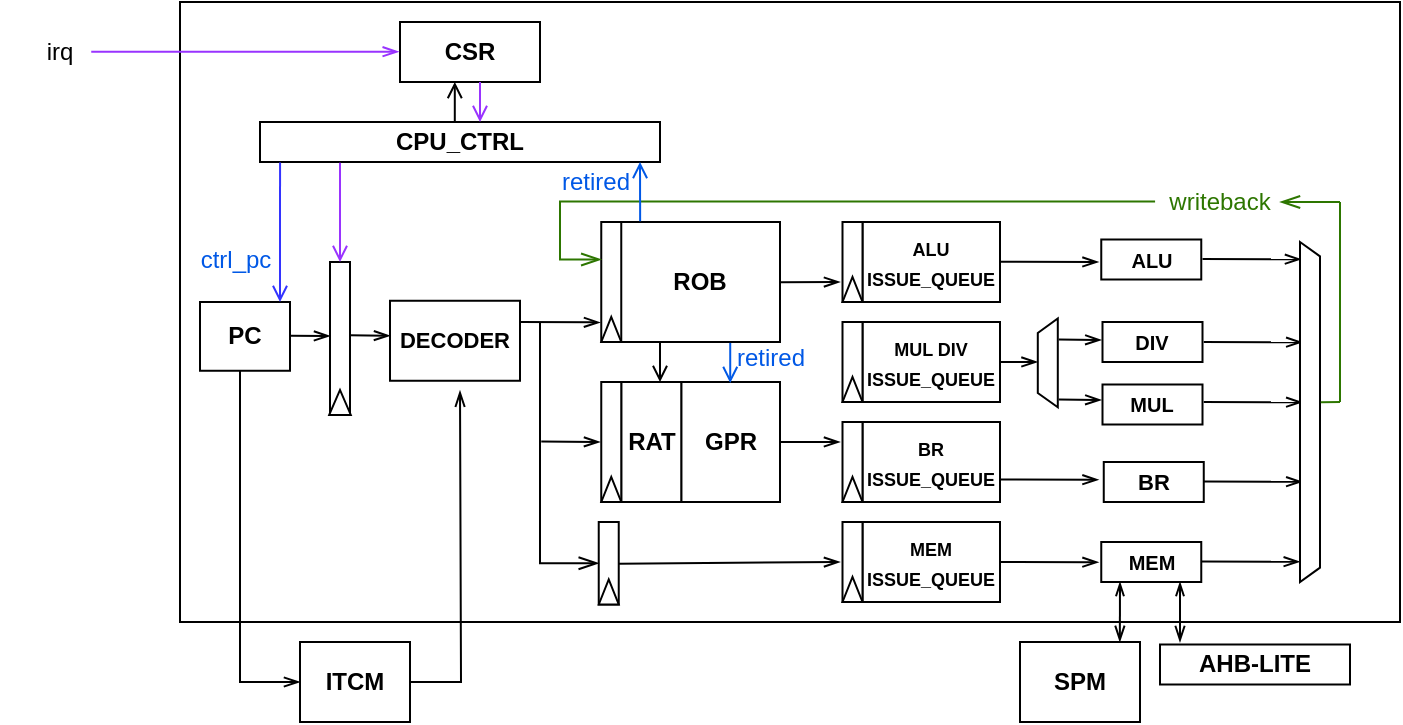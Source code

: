 <mxfile version="24.6.4" type="github">
  <diagram name="第 1 页" id="fEb1IyrYEgDe7DwO1vwY">
    <mxGraphModel dx="893" dy="545" grid="1" gridSize="10" guides="1" tooltips="1" connect="1" arrows="1" fold="1" page="1" pageScale="1" pageWidth="827" pageHeight="1169" math="0" shadow="0">
      <root>
        <mxCell id="0" />
        <mxCell id="1" parent="0" />
        <mxCell id="5AGEQEA2AvRhdP6d84Hz-26" value="" style="rounded=0;whiteSpace=wrap;html=1;" vertex="1" parent="1">
          <mxGeometry x="90" y="140" width="610" height="310" as="geometry" />
        </mxCell>
        <mxCell id="k2Kqei5t1mAjc9XMEyLe-53" value="&lt;b&gt;GPR&lt;/b&gt;" style="rounded=0;whiteSpace=wrap;html=1;" parent="1" vertex="1">
          <mxGeometry x="340.63" y="330" width="49.37" height="60" as="geometry" />
        </mxCell>
        <mxCell id="k2Kqei5t1mAjc9XMEyLe-61" value="" style="edgeStyle=orthogonalEdgeStyle;rounded=0;orthogonalLoop=1;jettySize=auto;html=1;endArrow=openThin;endFill=0;entryX=0;entryY=0.5;entryDx=0;entryDy=0;" parent="1" source="k2Kqei5t1mAjc9XMEyLe-1" target="k2Kqei5t1mAjc9XMEyLe-8" edge="1">
          <mxGeometry relative="1" as="geometry">
            <mxPoint x="140" y="394.38" as="targetPoint" />
            <Array as="points">
              <mxPoint x="120" y="480" />
            </Array>
          </mxGeometry>
        </mxCell>
        <mxCell id="k2Kqei5t1mAjc9XMEyLe-1" value="&lt;b&gt;PC&lt;/b&gt;" style="rounded=0;whiteSpace=wrap;html=1;" parent="1" vertex="1">
          <mxGeometry x="100" y="290" width="45" height="34.38" as="geometry" />
        </mxCell>
        <mxCell id="k2Kqei5t1mAjc9XMEyLe-5" value="&lt;b&gt;&lt;font style=&quot;font-size: 11px;&quot;&gt;DECODER&lt;/font&gt;&lt;/b&gt;" style="rounded=0;whiteSpace=wrap;html=1;" parent="1" vertex="1">
          <mxGeometry x="195" y="289.38" width="65" height="40" as="geometry" />
        </mxCell>
        <mxCell id="k2Kqei5t1mAjc9XMEyLe-6" value="" style="group" parent="1" vertex="1" connectable="0">
          <mxGeometry x="165" y="270" width="11.25" height="75.63" as="geometry" />
        </mxCell>
        <mxCell id="k2Kqei5t1mAjc9XMEyLe-3" value="" style="rounded=0;whiteSpace=wrap;html=1;" parent="k2Kqei5t1mAjc9XMEyLe-6" vertex="1">
          <mxGeometry width="10" height="75.63" as="geometry" />
        </mxCell>
        <mxCell id="k2Kqei5t1mAjc9XMEyLe-55" value="" style="triangle;whiteSpace=wrap;html=1;rotation=-90;" parent="k2Kqei5t1mAjc9XMEyLe-6" vertex="1">
          <mxGeometry x="-1.25" y="64.826" width="12.5" height="10.804" as="geometry" />
        </mxCell>
        <mxCell id="k2Kqei5t1mAjc9XMEyLe-62" value="" style="edgeStyle=orthogonalEdgeStyle;rounded=0;orthogonalLoop=1;jettySize=auto;html=1;endArrow=openThin;endFill=0;" parent="1" source="k2Kqei5t1mAjc9XMEyLe-8" edge="1">
          <mxGeometry relative="1" as="geometry">
            <mxPoint x="230" y="334.38" as="targetPoint" />
          </mxGeometry>
        </mxCell>
        <mxCell id="k2Kqei5t1mAjc9XMEyLe-8" value="&lt;b&gt;ITCM&lt;/b&gt;" style="rounded=0;whiteSpace=wrap;html=1;" parent="1" vertex="1">
          <mxGeometry x="150" y="460" width="55" height="40" as="geometry" />
        </mxCell>
        <mxCell id="k2Kqei5t1mAjc9XMEyLe-10" value="&lt;b&gt;RAT&lt;/b&gt;" style="rounded=0;whiteSpace=wrap;html=1;" parent="1" vertex="1">
          <mxGeometry x="310.63" y="330" width="30" height="60" as="geometry" />
        </mxCell>
        <mxCell id="k2Kqei5t1mAjc9XMEyLe-11" value="" style="rounded=0;whiteSpace=wrap;html=1;" parent="1" vertex="1">
          <mxGeometry x="300.63" y="330" width="10" height="60" as="geometry" />
        </mxCell>
        <mxCell id="k2Kqei5t1mAjc9XMEyLe-12" value="" style="triangle;whiteSpace=wrap;html=1;rotation=-90;" parent="1" vertex="1">
          <mxGeometry x="299.38" y="378.75" width="12.5" height="10" as="geometry" />
        </mxCell>
        <mxCell id="k2Kqei5t1mAjc9XMEyLe-13" value="" style="endArrow=openThin;html=1;rounded=0;entryX=0;entryY=0.406;entryDx=0;entryDy=0;endFill=0;entryPerimeter=0;" parent="1" edge="1">
          <mxGeometry width="50" height="50" relative="1" as="geometry">
            <mxPoint x="260" y="300" as="sourcePoint" />
            <mxPoint x="300" y="300.19" as="targetPoint" />
          </mxGeometry>
        </mxCell>
        <mxCell id="k2Kqei5t1mAjc9XMEyLe-15" value="" style="endArrow=openThin;html=1;rounded=0;endFill=0;" parent="1" edge="1">
          <mxGeometry width="50" height="50" relative="1" as="geometry">
            <mxPoint x="175" y="306.68" as="sourcePoint" />
            <mxPoint x="195" y="306.88" as="targetPoint" />
          </mxGeometry>
        </mxCell>
        <mxCell id="k2Kqei5t1mAjc9XMEyLe-17" value="&lt;b&gt;ROB&lt;/b&gt;" style="rounded=0;whiteSpace=wrap;html=1;" parent="1" vertex="1">
          <mxGeometry x="310" y="250" width="80" height="60" as="geometry" />
        </mxCell>
        <mxCell id="k2Kqei5t1mAjc9XMEyLe-18" value="" style="rounded=0;whiteSpace=wrap;html=1;" parent="1" vertex="1">
          <mxGeometry x="300.63" y="250" width="10" height="60" as="geometry" />
        </mxCell>
        <mxCell id="k2Kqei5t1mAjc9XMEyLe-19" value="" style="triangle;whiteSpace=wrap;html=1;rotation=-90;" parent="1" vertex="1">
          <mxGeometry x="299.38" y="298.75" width="12.5" height="10" as="geometry" />
        </mxCell>
        <mxCell id="k2Kqei5t1mAjc9XMEyLe-21" value="" style="rounded=0;whiteSpace=wrap;html=1;" parent="1" vertex="1">
          <mxGeometry x="299.37" y="400" width="10" height="41.25" as="geometry" />
        </mxCell>
        <mxCell id="k2Kqei5t1mAjc9XMEyLe-22" value="" style="triangle;whiteSpace=wrap;html=1;rotation=-90;" parent="1" vertex="1">
          <mxGeometry x="298.12" y="430" width="12.5" height="10" as="geometry" />
        </mxCell>
        <mxCell id="k2Kqei5t1mAjc9XMEyLe-23" value="" style="edgeStyle=segmentEdgeStyle;endArrow=openThin;html=1;curved=0;rounded=0;endSize=8;startSize=8;endFill=0;entryX=0;entryY=0.5;entryDx=0;entryDy=0;" parent="1" target="k2Kqei5t1mAjc9XMEyLe-21" edge="1">
          <mxGeometry width="50" height="50" relative="1" as="geometry">
            <mxPoint x="270" y="300" as="sourcePoint" />
            <mxPoint x="300.63" y="290" as="targetPoint" />
            <Array as="points">
              <mxPoint x="270" y="340" />
              <mxPoint x="270" y="390" />
            </Array>
          </mxGeometry>
        </mxCell>
        <mxCell id="k2Kqei5t1mAjc9XMEyLe-24" value="&lt;font style=&quot;font-size: 9px;&quot;&gt;&lt;b&gt;ALU&lt;br&gt;ISSUE_QUEUE&lt;/b&gt;&lt;/font&gt;" style="rounded=0;whiteSpace=wrap;html=1;" parent="1" vertex="1">
          <mxGeometry x="431.25" y="250" width="68.75" height="40" as="geometry" />
        </mxCell>
        <mxCell id="k2Kqei5t1mAjc9XMEyLe-25" value="" style="rounded=0;whiteSpace=wrap;html=1;" parent="1" vertex="1">
          <mxGeometry x="421.25" y="250" width="10" height="40" as="geometry" />
        </mxCell>
        <mxCell id="k2Kqei5t1mAjc9XMEyLe-26" value="" style="triangle;whiteSpace=wrap;html=1;rotation=-90;" parent="1" vertex="1">
          <mxGeometry x="420" y="278.75" width="12.5" height="10" as="geometry" />
        </mxCell>
        <mxCell id="k2Kqei5t1mAjc9XMEyLe-27" value="&lt;font style=&quot;font-size: 9px;&quot;&gt;&lt;b&gt;MUL DIV&lt;br&gt;ISSUE_QUEUE&lt;/b&gt;&lt;/font&gt;" style="rounded=0;whiteSpace=wrap;html=1;" parent="1" vertex="1">
          <mxGeometry x="431.25" y="300" width="68.75" height="40" as="geometry" />
        </mxCell>
        <mxCell id="k2Kqei5t1mAjc9XMEyLe-28" value="" style="rounded=0;whiteSpace=wrap;html=1;" parent="1" vertex="1">
          <mxGeometry x="421.25" y="300" width="10" height="40" as="geometry" />
        </mxCell>
        <mxCell id="k2Kqei5t1mAjc9XMEyLe-29" value="" style="triangle;whiteSpace=wrap;html=1;rotation=-90;" parent="1" vertex="1">
          <mxGeometry x="420" y="328.75" width="12.5" height="10" as="geometry" />
        </mxCell>
        <mxCell id="k2Kqei5t1mAjc9XMEyLe-30" value="&lt;font style=&quot;font-size: 9px;&quot;&gt;&lt;b&gt;BR&lt;br&gt;ISSUE_QUEUE&lt;/b&gt;&lt;/font&gt;" style="rounded=0;whiteSpace=wrap;html=1;" parent="1" vertex="1">
          <mxGeometry x="431.25" y="350" width="68.75" height="40" as="geometry" />
        </mxCell>
        <mxCell id="k2Kqei5t1mAjc9XMEyLe-31" value="" style="rounded=0;whiteSpace=wrap;html=1;" parent="1" vertex="1">
          <mxGeometry x="421.25" y="350" width="10" height="40" as="geometry" />
        </mxCell>
        <mxCell id="k2Kqei5t1mAjc9XMEyLe-32" value="" style="triangle;whiteSpace=wrap;html=1;rotation=-90;" parent="1" vertex="1">
          <mxGeometry x="420" y="378.75" width="12.5" height="10" as="geometry" />
        </mxCell>
        <mxCell id="k2Kqei5t1mAjc9XMEyLe-33" value="&lt;font style=&quot;font-size: 9px;&quot;&gt;&lt;b&gt;MEM&lt;br&gt;ISSUE_QUEUE&lt;/b&gt;&lt;/font&gt;" style="rounded=0;whiteSpace=wrap;html=1;" parent="1" vertex="1">
          <mxGeometry x="431.25" y="400" width="68.75" height="40" as="geometry" />
        </mxCell>
        <mxCell id="k2Kqei5t1mAjc9XMEyLe-34" value="" style="rounded=0;whiteSpace=wrap;html=1;" parent="1" vertex="1">
          <mxGeometry x="421.25" y="400" width="10" height="40" as="geometry" />
        </mxCell>
        <mxCell id="k2Kqei5t1mAjc9XMEyLe-35" value="" style="triangle;whiteSpace=wrap;html=1;rotation=-90;" parent="1" vertex="1">
          <mxGeometry x="420" y="428.75" width="12.5" height="10" as="geometry" />
        </mxCell>
        <mxCell id="k2Kqei5t1mAjc9XMEyLe-36" value="&lt;font size=&quot;1&quot; style=&quot;&quot;&gt;&lt;b style=&quot;&quot;&gt;ALU&lt;/b&gt;&lt;/font&gt;" style="rounded=0;whiteSpace=wrap;html=1;" parent="1" vertex="1">
          <mxGeometry x="550.63" y="258.75" width="50" height="20" as="geometry" />
        </mxCell>
        <mxCell id="k2Kqei5t1mAjc9XMEyLe-37" value="&lt;font size=&quot;1&quot; style=&quot;&quot;&gt;&lt;b style=&quot;&quot;&gt;MUL&lt;/b&gt;&lt;/font&gt;" style="rounded=0;whiteSpace=wrap;html=1;" parent="1" vertex="1">
          <mxGeometry x="551.25" y="331.25" width="50" height="20" as="geometry" />
        </mxCell>
        <mxCell id="k2Kqei5t1mAjc9XMEyLe-38" value="&lt;font size=&quot;1&quot; style=&quot;&quot;&gt;&lt;b style=&quot;font-size: 11px;&quot;&gt;BR&lt;/b&gt;&lt;/font&gt;" style="rounded=0;whiteSpace=wrap;html=1;" parent="1" vertex="1">
          <mxGeometry x="551.88" y="370" width="50" height="20" as="geometry" />
        </mxCell>
        <mxCell id="k2Kqei5t1mAjc9XMEyLe-39" value="&lt;font size=&quot;1&quot; style=&quot;&quot;&gt;&lt;b style=&quot;&quot;&gt;MEM&lt;/b&gt;&lt;/font&gt;" style="rounded=0;whiteSpace=wrap;html=1;" parent="1" vertex="1">
          <mxGeometry x="550.63" y="410" width="50" height="20" as="geometry" />
        </mxCell>
        <mxCell id="k2Kqei5t1mAjc9XMEyLe-40" value="&lt;font size=&quot;1&quot; style=&quot;&quot;&gt;&lt;b style=&quot;&quot;&gt;DIV&lt;/b&gt;&lt;/font&gt;" style="rounded=0;whiteSpace=wrap;html=1;" parent="1" vertex="1">
          <mxGeometry x="551.25" y="300" width="50" height="20" as="geometry" />
        </mxCell>
        <mxCell id="k2Kqei5t1mAjc9XMEyLe-42" value="" style="shape=trapezoid;perimeter=trapezoidPerimeter;whiteSpace=wrap;html=1;fixedSize=1;rotation=-90;size=7.18;" parent="1" vertex="1">
          <mxGeometry x="501.71" y="315.46" width="44.38" height="10" as="geometry" />
        </mxCell>
        <mxCell id="k2Kqei5t1mAjc9XMEyLe-44" value="" style="endArrow=openThin;html=1;rounded=0;endFill=0;" parent="1" edge="1">
          <mxGeometry width="50" height="50" relative="1" as="geometry">
            <mxPoint x="500" y="320" as="sourcePoint" />
            <mxPoint x="518.75" y="319.97" as="targetPoint" />
          </mxGeometry>
        </mxCell>
        <mxCell id="k2Kqei5t1mAjc9XMEyLe-45" value="" style="endArrow=openThin;html=1;rounded=0;endFill=0;" parent="1" edge="1">
          <mxGeometry width="50" height="50" relative="1" as="geometry">
            <mxPoint x="529.38" y="308.75" as="sourcePoint" />
            <mxPoint x="550.63" y="308.99" as="targetPoint" />
          </mxGeometry>
        </mxCell>
        <mxCell id="k2Kqei5t1mAjc9XMEyLe-46" value="" style="endArrow=openThin;html=1;rounded=0;endFill=0;" parent="1" edge="1">
          <mxGeometry width="50" height="50" relative="1" as="geometry">
            <mxPoint x="529.38" y="338.75" as="sourcePoint" />
            <mxPoint x="550.63" y="338.99" as="targetPoint" />
          </mxGeometry>
        </mxCell>
        <mxCell id="k2Kqei5t1mAjc9XMEyLe-50" value="" style="endArrow=openThin;html=1;rounded=0;endFill=0;entryX=-0.029;entryY=0.709;entryDx=0;entryDy=0;entryPerimeter=0;" parent="1" edge="1">
          <mxGeometry width="50" height="50" relative="1" as="geometry">
            <mxPoint x="500" y="378.75" as="sourcePoint" />
            <mxPoint x="549.25" y="378.87" as="targetPoint" />
          </mxGeometry>
        </mxCell>
        <mxCell id="k2Kqei5t1mAjc9XMEyLe-51" value="" style="endArrow=openThin;html=1;rounded=0;endFill=0;entryX=-0.029;entryY=0.709;entryDx=0;entryDy=0;entryPerimeter=0;" parent="1" edge="1">
          <mxGeometry width="50" height="50" relative="1" as="geometry">
            <mxPoint x="500" y="420" as="sourcePoint" />
            <mxPoint x="549.25" y="420.12" as="targetPoint" />
          </mxGeometry>
        </mxCell>
        <mxCell id="k2Kqei5t1mAjc9XMEyLe-52" value="" style="endArrow=openThin;html=1;rounded=0;endFill=0;entryX=-0.029;entryY=0.709;entryDx=0;entryDy=0;entryPerimeter=0;" parent="1" edge="1">
          <mxGeometry width="50" height="50" relative="1" as="geometry">
            <mxPoint x="500" y="269.87" as="sourcePoint" />
            <mxPoint x="549.25" y="269.99" as="targetPoint" />
          </mxGeometry>
        </mxCell>
        <mxCell id="k2Kqei5t1mAjc9XMEyLe-14" value="" style="endArrow=openThin;html=1;rounded=0;endFill=0;" parent="1" edge="1">
          <mxGeometry width="50" height="50" relative="1" as="geometry">
            <mxPoint x="145" y="306.88" as="sourcePoint" />
            <mxPoint x="165" y="307.02" as="targetPoint" />
          </mxGeometry>
        </mxCell>
        <mxCell id="k2Kqei5t1mAjc9XMEyLe-56" value="&lt;b&gt;SPM&lt;/b&gt;" style="rounded=0;whiteSpace=wrap;html=1;" parent="1" vertex="1">
          <mxGeometry x="510" y="460" width="60" height="40" as="geometry" />
        </mxCell>
        <mxCell id="k2Kqei5t1mAjc9XMEyLe-59" value="" style="endArrow=open;html=1;rounded=0;endFill=0;" parent="1" edge="1">
          <mxGeometry width="50" height="50" relative="1" as="geometry">
            <mxPoint x="330" y="310" as="sourcePoint" />
            <mxPoint x="330" y="330" as="targetPoint" />
          </mxGeometry>
        </mxCell>
        <mxCell id="k2Kqei5t1mAjc9XMEyLe-66" value="" style="endArrow=openThin;html=1;rounded=0;endFill=0;" parent="1" edge="1">
          <mxGeometry width="50" height="50" relative="1" as="geometry">
            <mxPoint x="390" y="359.97" as="sourcePoint" />
            <mxPoint x="420" y="360" as="targetPoint" />
          </mxGeometry>
        </mxCell>
        <mxCell id="k2Kqei5t1mAjc9XMEyLe-67" value="" style="endArrow=openThin;html=1;rounded=0;endFill=0;" parent="1" edge="1">
          <mxGeometry width="50" height="50" relative="1" as="geometry">
            <mxPoint x="390" y="280.16" as="sourcePoint" />
            <mxPoint x="420" y="280" as="targetPoint" />
          </mxGeometry>
        </mxCell>
        <mxCell id="k2Kqei5t1mAjc9XMEyLe-68" value="" style="endArrow=openThin;html=1;rounded=0;endFill=0;" parent="1" edge="1">
          <mxGeometry width="50" height="50" relative="1" as="geometry">
            <mxPoint x="309.37" y="420.82" as="sourcePoint" />
            <mxPoint x="420" y="420" as="targetPoint" />
          </mxGeometry>
        </mxCell>
        <mxCell id="k2Kqei5t1mAjc9XMEyLe-69" value="" style="edgeStyle=elbowEdgeStyle;elbow=horizontal;endArrow=openThin;html=1;curved=0;rounded=0;endSize=8;startSize=8;endFill=0;fillColor=#60a917;strokeColor=#2D7600;exitX=-0.041;exitY=0.486;exitDx=0;exitDy=0;exitPerimeter=0;" parent="1" edge="1" source="5AGEQEA2AvRhdP6d84Hz-7">
          <mxGeometry width="50" height="50" relative="1" as="geometry">
            <mxPoint x="670" y="230" as="sourcePoint" />
            <mxPoint x="300.63" y="268.75" as="targetPoint" />
            <Array as="points">
              <mxPoint x="280" y="250" />
            </Array>
          </mxGeometry>
        </mxCell>
        <mxCell id="k2Kqei5t1mAjc9XMEyLe-70" value="" style="endArrow=openThin;html=1;rounded=0;endFill=0;entryX=-0.029;entryY=0.709;entryDx=0;entryDy=0;entryPerimeter=0;" parent="1" edge="1">
          <mxGeometry width="50" height="50" relative="1" as="geometry">
            <mxPoint x="600.63" y="419.76" as="sourcePoint" />
            <mxPoint x="649.88" y="419.88" as="targetPoint" />
          </mxGeometry>
        </mxCell>
        <mxCell id="k2Kqei5t1mAjc9XMEyLe-71" value="" style="endArrow=openThin;html=1;rounded=0;endFill=0;entryX=-0.029;entryY=0.709;entryDx=0;entryDy=0;entryPerimeter=0;" parent="1" edge="1">
          <mxGeometry width="50" height="50" relative="1" as="geometry">
            <mxPoint x="601.88" y="379.76" as="sourcePoint" />
            <mxPoint x="651.13" y="379.88" as="targetPoint" />
          </mxGeometry>
        </mxCell>
        <mxCell id="k2Kqei5t1mAjc9XMEyLe-72" value="" style="endArrow=openThin;html=1;rounded=0;endFill=0;entryX=-0.029;entryY=0.709;entryDx=0;entryDy=0;entryPerimeter=0;" parent="1" edge="1">
          <mxGeometry width="50" height="50" relative="1" as="geometry">
            <mxPoint x="601.88" y="340" as="sourcePoint" />
            <mxPoint x="651.13" y="340.12" as="targetPoint" />
          </mxGeometry>
        </mxCell>
        <mxCell id="k2Kqei5t1mAjc9XMEyLe-73" value="" style="endArrow=openThin;html=1;rounded=0;endFill=0;entryX=-0.029;entryY=0.709;entryDx=0;entryDy=0;entryPerimeter=0;" parent="1" edge="1">
          <mxGeometry width="50" height="50" relative="1" as="geometry">
            <mxPoint x="601.88" y="310" as="sourcePoint" />
            <mxPoint x="651.13" y="310.12" as="targetPoint" />
          </mxGeometry>
        </mxCell>
        <mxCell id="k2Kqei5t1mAjc9XMEyLe-74" value="" style="endArrow=openThin;html=1;rounded=0;endFill=0;entryX=-0.029;entryY=0.709;entryDx=0;entryDy=0;entryPerimeter=0;" parent="1" edge="1">
          <mxGeometry width="50" height="50" relative="1" as="geometry">
            <mxPoint x="601.25" y="268.51" as="sourcePoint" />
            <mxPoint x="650.5" y="268.63" as="targetPoint" />
          </mxGeometry>
        </mxCell>
        <mxCell id="k2Kqei5t1mAjc9XMEyLe-76" value="" style="shape=trapezoid;perimeter=trapezoidPerimeter;whiteSpace=wrap;html=1;fixedSize=1;rotation=90;size=7.18;" parent="1" vertex="1">
          <mxGeometry x="570" y="340" width="170" height="10" as="geometry" />
        </mxCell>
        <mxCell id="k2Kqei5t1mAjc9XMEyLe-78" value="" style="endArrow=none;html=1;rounded=0;fillColor=#60a917;strokeColor=#2D7600;" parent="1" edge="1">
          <mxGeometry width="50" height="50" relative="1" as="geometry">
            <mxPoint x="670" y="340" as="sourcePoint" />
            <mxPoint x="670" y="240" as="targetPoint" />
          </mxGeometry>
        </mxCell>
        <mxCell id="k2Kqei5t1mAjc9XMEyLe-79" value="" style="endArrow=none;html=1;rounded=0;exitX=0.471;exitY=-0.037;exitDx=0;exitDy=0;exitPerimeter=0;fillColor=#60a917;strokeColor=#2D7600;" parent="1" source="k2Kqei5t1mAjc9XMEyLe-76" edge="1">
          <mxGeometry width="50" height="50" relative="1" as="geometry">
            <mxPoint x="660" y="341.01" as="sourcePoint" />
            <mxPoint x="670" y="340" as="targetPoint" />
          </mxGeometry>
        </mxCell>
        <mxCell id="k2Kqei5t1mAjc9XMEyLe-85" value="" style="endArrow=openThin;html=1;rounded=0;endFill=0;" parent="1" edge="1">
          <mxGeometry width="50" height="50" relative="1" as="geometry">
            <mxPoint x="270.62" y="359.8" as="sourcePoint" />
            <mxPoint x="300" y="360" as="targetPoint" />
          </mxGeometry>
        </mxCell>
        <mxCell id="k2Kqei5t1mAjc9XMEyLe-86" value="" style="endArrow=open;html=1;rounded=0;endFill=0;fillColor=#60a917;strokeColor=#0058e6;" parent="1" edge="1">
          <mxGeometry width="50" height="50" relative="1" as="geometry">
            <mxPoint x="365.11" y="310.46" as="sourcePoint" />
            <mxPoint x="365.11" y="330.46" as="targetPoint" />
          </mxGeometry>
        </mxCell>
        <mxCell id="k2Kqei5t1mAjc9XMEyLe-88" value="" style="endArrow=openThin;startArrow=openThin;html=1;rounded=0;startFill=0;endSize=5;endFill=0;exitX=0.832;exitY=-0.002;exitDx=0;exitDy=0;exitPerimeter=0;" parent="1" source="k2Kqei5t1mAjc9XMEyLe-56" edge="1">
          <mxGeometry width="50" height="50" relative="1" as="geometry">
            <mxPoint x="560" y="450" as="sourcePoint" />
            <mxPoint x="560" y="430" as="targetPoint" />
          </mxGeometry>
        </mxCell>
        <mxCell id="k2Kqei5t1mAjc9XMEyLe-89" value="&lt;b&gt;AHB-LITE&lt;/b&gt;" style="rounded=0;whiteSpace=wrap;html=1;" parent="1" vertex="1">
          <mxGeometry x="580" y="461.25" width="95" height="20" as="geometry" />
        </mxCell>
        <mxCell id="k2Kqei5t1mAjc9XMEyLe-90" value="" style="endArrow=openThin;startArrow=openThin;html=1;rounded=0;startFill=0;endSize=5;endFill=0;" parent="1" edge="1">
          <mxGeometry width="50" height="50" relative="1" as="geometry">
            <mxPoint x="590" y="460" as="sourcePoint" />
            <mxPoint x="590" y="430" as="targetPoint" />
          </mxGeometry>
        </mxCell>
        <mxCell id="5AGEQEA2AvRhdP6d84Hz-1" value="&lt;b&gt;CSR&lt;/b&gt;" style="rounded=0;whiteSpace=wrap;html=1;" vertex="1" parent="1">
          <mxGeometry x="200" y="150" width="70" height="30" as="geometry" />
        </mxCell>
        <mxCell id="5AGEQEA2AvRhdP6d84Hz-2" value="" style="endArrow=openThin;html=1;rounded=0;endFill=0;strokeColor=#9933FF;" edge="1" parent="1">
          <mxGeometry width="50" height="50" relative="1" as="geometry">
            <mxPoint x="45.62" y="164.86" as="sourcePoint" />
            <mxPoint x="199.37" y="164.86" as="targetPoint" />
          </mxGeometry>
        </mxCell>
        <mxCell id="5AGEQEA2AvRhdP6d84Hz-3" value="&lt;b&gt;CPU_CTRL&lt;/b&gt;" style="rounded=0;whiteSpace=wrap;html=1;" vertex="1" parent="1">
          <mxGeometry x="130" y="200" width="200" height="20" as="geometry" />
        </mxCell>
        <mxCell id="5AGEQEA2AvRhdP6d84Hz-4" value="" style="endArrow=open;html=1;rounded=0;endFill=0;fillColor=#60a917;strokeColor=#0058e6;exitX=0.626;exitY=-0.007;exitDx=0;exitDy=0;exitPerimeter=0;" edge="1" parent="1">
          <mxGeometry width="50" height="50" relative="1" as="geometry">
            <mxPoint x="320.08" y="249.58" as="sourcePoint" />
            <mxPoint x="320" y="220" as="targetPoint" />
          </mxGeometry>
        </mxCell>
        <mxCell id="5AGEQEA2AvRhdP6d84Hz-8" value="&lt;font color=&quot;#0058e6&quot;&gt;retired&lt;/font&gt;" style="text;html=1;align=center;verticalAlign=middle;whiteSpace=wrap;rounded=0;" vertex="1" parent="1">
          <mxGeometry x="280" y="220" width="36.25" height="20" as="geometry" />
        </mxCell>
        <mxCell id="5AGEQEA2AvRhdP6d84Hz-9" value="&lt;font color=&quot;#0058e6&quot;&gt;retired&lt;/font&gt;" style="text;html=1;align=center;verticalAlign=middle;whiteSpace=wrap;rounded=0;" vertex="1" parent="1">
          <mxGeometry x="357.5" y="308.75" width="55" height="18.75" as="geometry" />
        </mxCell>
        <mxCell id="5AGEQEA2AvRhdP6d84Hz-10" value="irq" style="text;html=1;align=center;verticalAlign=middle;whiteSpace=wrap;rounded=0;" vertex="1" parent="1">
          <mxGeometry y="155" width="60" height="20" as="geometry" />
        </mxCell>
        <mxCell id="5AGEQEA2AvRhdP6d84Hz-11" style="edgeStyle=orthogonalEdgeStyle;rounded=0;orthogonalLoop=1;jettySize=auto;html=1;exitX=0.5;exitY=1;exitDx=0;exitDy=0;" edge="1" parent="1">
          <mxGeometry relative="1" as="geometry">
            <mxPoint x="30" y="170" as="sourcePoint" />
            <mxPoint x="30" y="170" as="targetPoint" />
          </mxGeometry>
        </mxCell>
        <mxCell id="5AGEQEA2AvRhdP6d84Hz-13" value="" style="edgeStyle=elbowEdgeStyle;elbow=horizontal;endArrow=openThin;html=1;curved=0;rounded=0;endSize=8;startSize=8;endFill=0;fillColor=#60a917;strokeColor=#2D7600;" edge="1" parent="1" target="5AGEQEA2AvRhdP6d84Hz-7">
          <mxGeometry width="50" height="50" relative="1" as="geometry">
            <mxPoint x="670" y="240" as="sourcePoint" />
            <mxPoint x="300.63" y="268.75" as="targetPoint" />
            <Array as="points" />
          </mxGeometry>
        </mxCell>
        <mxCell id="5AGEQEA2AvRhdP6d84Hz-7" value="&lt;font color=&quot;#2d7600&quot;&gt;writeback&lt;/font&gt;" style="text;html=1;align=center;verticalAlign=middle;whiteSpace=wrap;rounded=0;" vertex="1" parent="1">
          <mxGeometry x="580" y="230" width="60" height="20" as="geometry" />
        </mxCell>
        <mxCell id="5AGEQEA2AvRhdP6d84Hz-20" value="" style="endArrow=open;html=1;rounded=0;endFill=0;" edge="1" parent="1">
          <mxGeometry width="50" height="50" relative="1" as="geometry">
            <mxPoint x="227.4" y="200" as="sourcePoint" />
            <mxPoint x="227.4" y="180" as="targetPoint" />
          </mxGeometry>
        </mxCell>
        <mxCell id="5AGEQEA2AvRhdP6d84Hz-21" value="" style="endArrow=open;html=1;rounded=0;endFill=0;strokeColor=#9933FF;" edge="1" parent="1">
          <mxGeometry width="50" height="50" relative="1" as="geometry">
            <mxPoint x="240" y="180" as="sourcePoint" />
            <mxPoint x="240" y="200" as="targetPoint" />
          </mxGeometry>
        </mxCell>
        <mxCell id="5AGEQEA2AvRhdP6d84Hz-23" value="" style="endArrow=open;html=1;rounded=0;endFill=0;exitX=0.047;exitY=1.014;exitDx=0;exitDy=0;exitPerimeter=0;entryX=0.444;entryY=-0.034;entryDx=0;entryDy=0;entryPerimeter=0;strokeColor=#3333FF;" edge="1" parent="1">
          <mxGeometry width="50" height="50" relative="1" as="geometry">
            <mxPoint x="140.02" y="220.2" as="sourcePoint" />
            <mxPoint x="140.0" y="290.001" as="targetPoint" />
          </mxGeometry>
        </mxCell>
        <mxCell id="5AGEQEA2AvRhdP6d84Hz-24" value="" style="endArrow=open;html=1;rounded=0;endFill=0;exitX=0.2;exitY=1.017;exitDx=0;exitDy=0;exitPerimeter=0;strokeColor=#9933FF;" edge="1" parent="1" source="5AGEQEA2AvRhdP6d84Hz-3">
          <mxGeometry width="50" height="50" relative="1" as="geometry">
            <mxPoint x="170.61" y="219.58" as="sourcePoint" />
            <mxPoint x="170" y="270" as="targetPoint" />
          </mxGeometry>
        </mxCell>
        <mxCell id="5AGEQEA2AvRhdP6d84Hz-25" value="&lt;font color=&quot;#0058e6&quot;&gt;ctrl_pc&lt;/font&gt;" style="text;html=1;align=center;verticalAlign=middle;whiteSpace=wrap;rounded=0;" vertex="1" parent="1">
          <mxGeometry x="100" y="258.75" width="36.25" height="20" as="geometry" />
        </mxCell>
      </root>
    </mxGraphModel>
  </diagram>
</mxfile>
